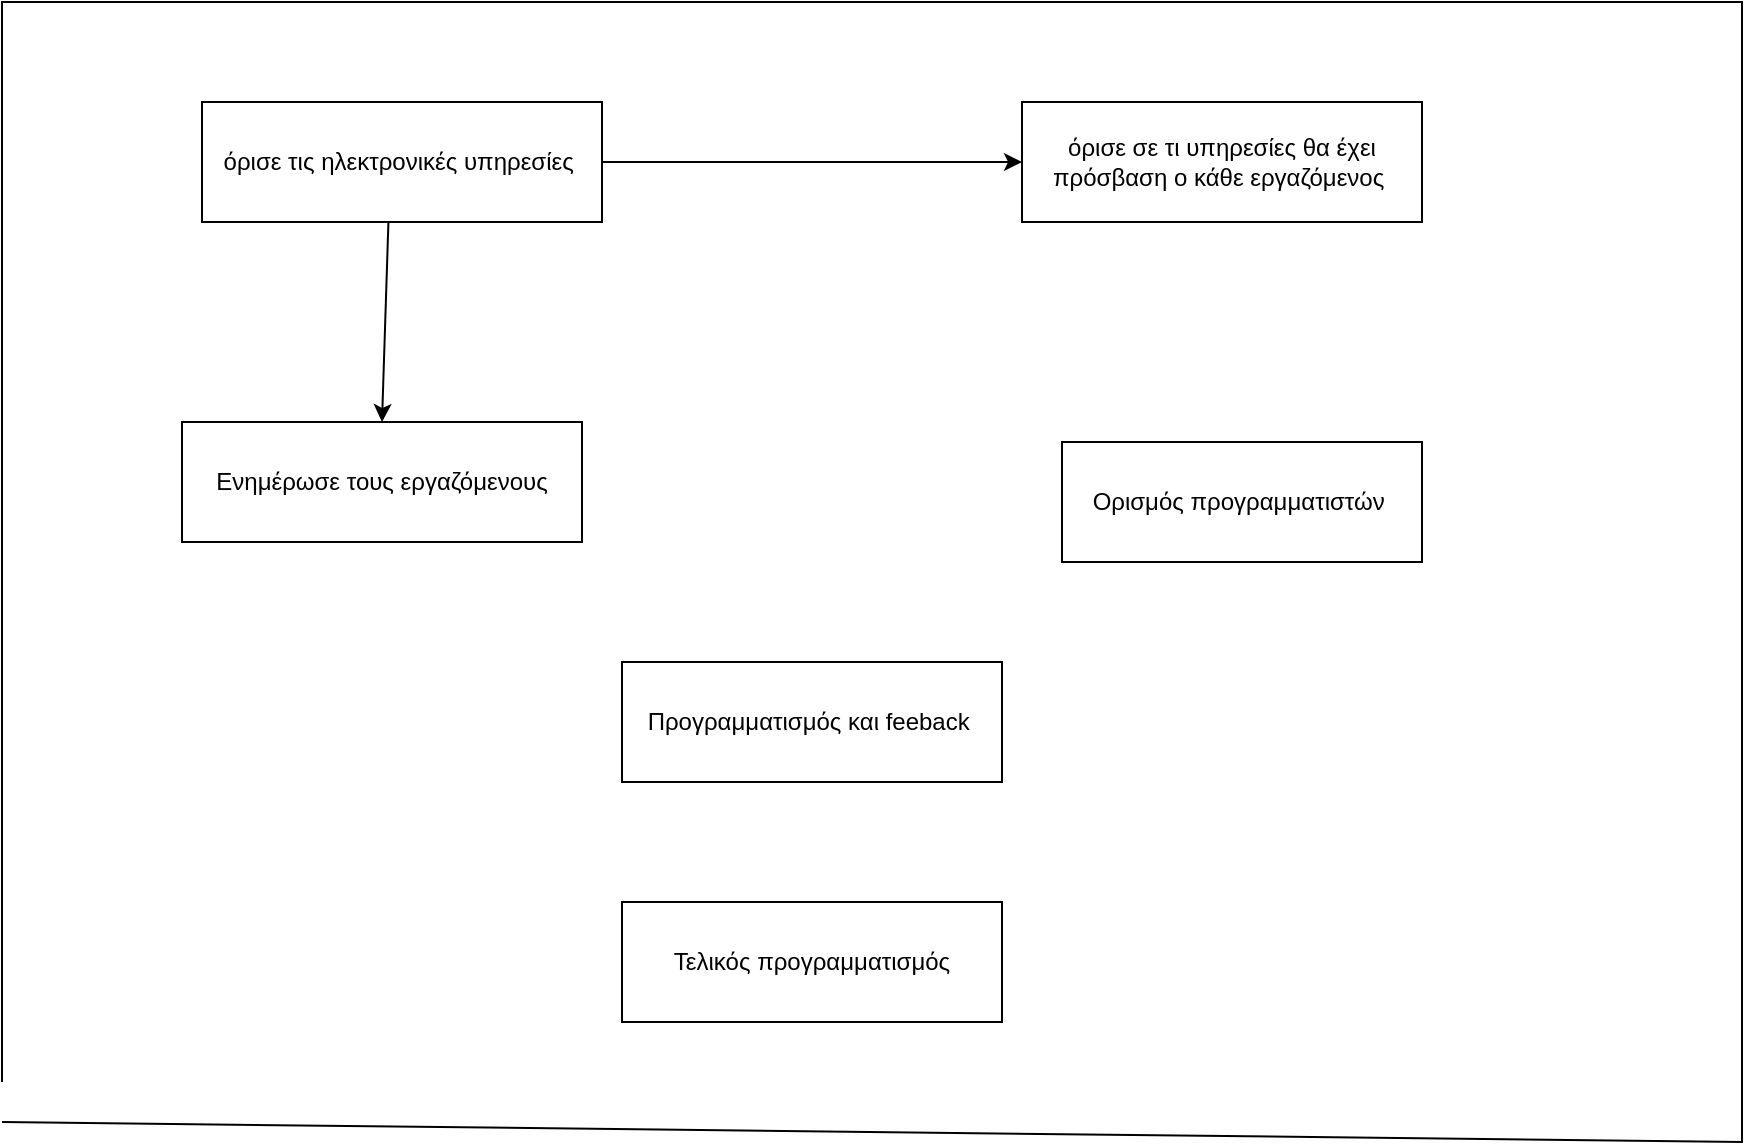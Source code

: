 <mxfile version="21.3.2" type="github">
  <diagram name="Σελίδα-1" id="RnyMKa6uYo8wfqKTMDjT">
    <mxGraphModel dx="1286" dy="605" grid="1" gridSize="10" guides="1" tooltips="1" connect="1" arrows="1" fold="1" page="1" pageScale="1" pageWidth="3300" pageHeight="4681" math="0" shadow="0">
      <root>
        <mxCell id="0" />
        <mxCell id="1" parent="0" />
        <mxCell id="7ovYymC-5ZYo1Sts3X1_-1" value="" style="endArrow=none;html=1;rounded=0;" edge="1" parent="1">
          <mxGeometry width="50" height="50" relative="1" as="geometry">
            <mxPoint x="240" y="700" as="sourcePoint" />
            <mxPoint x="240" y="720" as="targetPoint" />
            <Array as="points">
              <mxPoint x="240" y="160" />
              <mxPoint x="1110" y="160" />
              <mxPoint x="1110" y="730" />
            </Array>
          </mxGeometry>
        </mxCell>
        <UserObject label="Ορισμός προγραμματιστών&amp;nbsp;" treeRoot="1" id="7ovYymC-5ZYo1Sts3X1_-20">
          <mxCell style="whiteSpace=wrap;html=1;align=center;treeFolding=1;treeMoving=1;newEdgeStyle={&quot;edgeStyle&quot;:&quot;elbowEdgeStyle&quot;,&quot;startArrow&quot;:&quot;none&quot;,&quot;endArrow&quot;:&quot;none&quot;};" vertex="1" parent="1">
            <mxGeometry x="770" y="380" width="180" height="60" as="geometry" />
          </mxCell>
        </UserObject>
        <UserObject label="όρισε τις ηλεκτρονικές υπηρεσίες&amp;nbsp;" treeRoot="1" id="7ovYymC-5ZYo1Sts3X1_-21">
          <mxCell style="whiteSpace=wrap;html=1;align=center;treeFolding=1;treeMoving=1;newEdgeStyle={&quot;edgeStyle&quot;:&quot;elbowEdgeStyle&quot;,&quot;startArrow&quot;:&quot;none&quot;,&quot;endArrow&quot;:&quot;none&quot;};" vertex="1" parent="1">
            <mxGeometry x="340" y="210" width="200" height="60" as="geometry" />
          </mxCell>
        </UserObject>
        <UserObject label="όρισε σε τι υπηρεσίες θα έχει πρόσβαση ο κάθε εργαζόμενος&amp;nbsp;" treeRoot="1" id="7ovYymC-5ZYo1Sts3X1_-22">
          <mxCell style="whiteSpace=wrap;html=1;align=center;treeFolding=1;treeMoving=1;newEdgeStyle={&quot;edgeStyle&quot;:&quot;elbowEdgeStyle&quot;,&quot;startArrow&quot;:&quot;none&quot;,&quot;endArrow&quot;:&quot;none&quot;};" vertex="1" parent="1">
            <mxGeometry x="750" y="210" width="200" height="60" as="geometry" />
          </mxCell>
        </UserObject>
        <UserObject label="Ενημέρωσε τους εργαζόμενους" treeRoot="1" id="7ovYymC-5ZYo1Sts3X1_-23">
          <mxCell style="whiteSpace=wrap;html=1;align=center;treeFolding=1;treeMoving=1;newEdgeStyle={&quot;edgeStyle&quot;:&quot;elbowEdgeStyle&quot;,&quot;startArrow&quot;:&quot;none&quot;,&quot;endArrow&quot;:&quot;none&quot;};" vertex="1" parent="1">
            <mxGeometry x="330" y="370" width="200" height="60" as="geometry" />
          </mxCell>
        </UserObject>
        <UserObject label="Προγραμματισμός και feeback&amp;nbsp;" treeRoot="1" id="7ovYymC-5ZYo1Sts3X1_-24">
          <mxCell style="whiteSpace=wrap;html=1;align=center;treeFolding=1;treeMoving=1;newEdgeStyle={&quot;edgeStyle&quot;:&quot;elbowEdgeStyle&quot;,&quot;startArrow&quot;:&quot;none&quot;,&quot;endArrow&quot;:&quot;none&quot;};" vertex="1" parent="1">
            <mxGeometry x="550" y="490" width="190" height="60" as="geometry" />
          </mxCell>
        </UserObject>
        <UserObject label="Τελικός προγραμματισμός" treeRoot="1" id="7ovYymC-5ZYo1Sts3X1_-26">
          <mxCell style="whiteSpace=wrap;html=1;align=center;treeFolding=1;treeMoving=1;newEdgeStyle={&quot;edgeStyle&quot;:&quot;elbowEdgeStyle&quot;,&quot;startArrow&quot;:&quot;none&quot;,&quot;endArrow&quot;:&quot;none&quot;};" vertex="1" parent="1">
            <mxGeometry x="550" y="610" width="190" height="60" as="geometry" />
          </mxCell>
        </UserObject>
        <mxCell id="7ovYymC-5ZYo1Sts3X1_-28" value="" style="endArrow=classic;html=1;rounded=0;entryX=0;entryY=0.5;entryDx=0;entryDy=0;exitX=1;exitY=0.5;exitDx=0;exitDy=0;" edge="1" parent="1" source="7ovYymC-5ZYo1Sts3X1_-21" target="7ovYymC-5ZYo1Sts3X1_-22">
          <mxGeometry width="50" height="50" relative="1" as="geometry">
            <mxPoint x="610" y="260" as="sourcePoint" />
            <mxPoint x="660" y="210" as="targetPoint" />
          </mxGeometry>
        </mxCell>
        <mxCell id="7ovYymC-5ZYo1Sts3X1_-29" value="" style="endArrow=classic;html=1;rounded=0;exitX=0.466;exitY=1.006;exitDx=0;exitDy=0;exitPerimeter=0;entryX=0.5;entryY=0;entryDx=0;entryDy=0;" edge="1" parent="1" source="7ovYymC-5ZYo1Sts3X1_-21" target="7ovYymC-5ZYo1Sts3X1_-23">
          <mxGeometry width="50" height="50" relative="1" as="geometry">
            <mxPoint x="470" y="340" as="sourcePoint" />
            <mxPoint x="520" y="290" as="targetPoint" />
          </mxGeometry>
        </mxCell>
      </root>
    </mxGraphModel>
  </diagram>
</mxfile>
